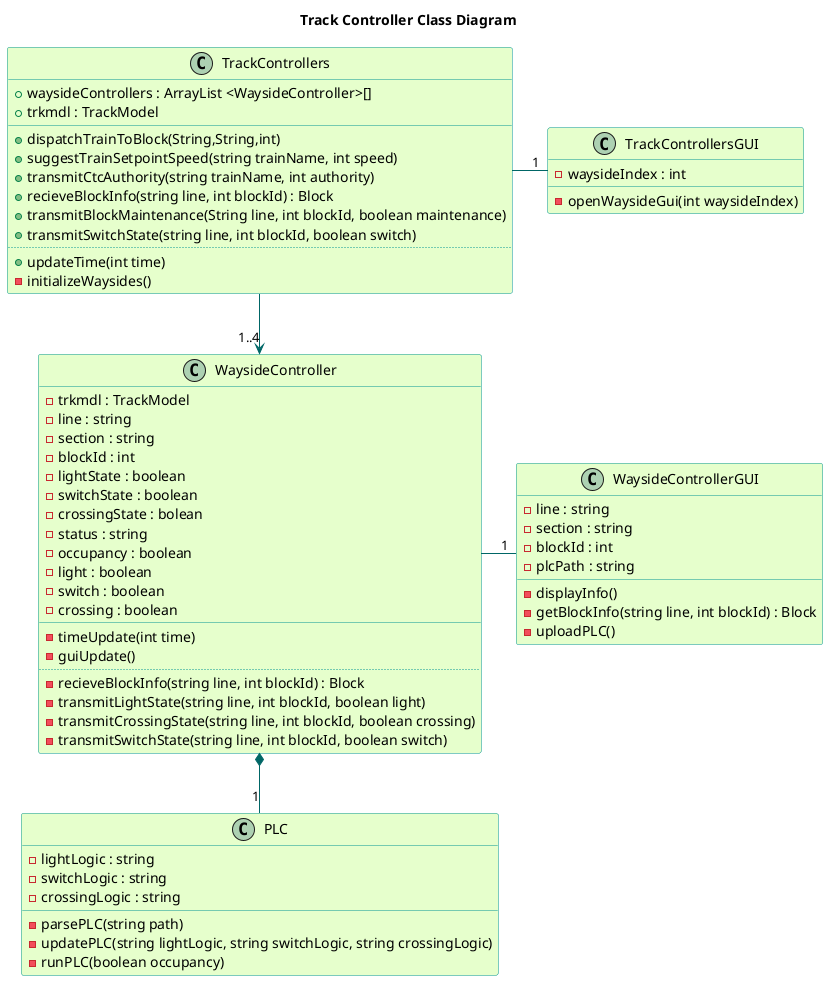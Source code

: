 @startuml
title Track Controller Class Diagram

skinparam classBackgroundColor #e6ffcc
skinparam classBorderColor 	#049595
skinparam packageBorderCOlor  #049595
skinparam arrowColor #006666

class TrackControllers {
	{field} + waysideControllers : ArrayList <WaysideController>[]
	{field} + trkmdl : TrackModel
	__
    {method} + dispatchTrainToBlock(String,String,int)
	{method} + suggestTrainSetpointSpeed(string trainName, int speed)
	{method} + transmitCtcAuthority(string trainName, int authority)
	{method} + recieveBlockInfo(string line, int blockId) : Block
    {method} + transmitBlockMaintenance(String line, int blockId, boolean maintenance)
	{method} + transmitSwitchState(string line, int blockId, boolean switch)
	..
	{method} + updateTime(int time)
	{method} - initializeWaysides() 
}

class TrackControllersGUI {
	{field} - waysideIndex : int
	__
	{method} - openWaysideGui(int waysideIndex)
}

class WaysideController {
	{field} - trkmdl : TrackModel
	{field} - line : string
	{field} - section : string
	{field} - blockId : int
	{field} - lightState : boolean
	{field} - switchState : boolean
	{field} - crossingState : bolean
	{field} - status : string
	{field} - occupancy : boolean
	{field} - light : boolean
	{field} - switch : boolean
	{field} - crossing : boolean
	__
	{method} - timeUpdate(int time)
		'calls runPLC(), guiUpdate(), transmit...State()
	{method} - guiUpdate()
		'calls GUI.displayInfo()
	..
	{method} - recieveBlockInfo(string line, int blockId) : Block
	{method} - transmitLightState(string line, int blockId, boolean light)
	{method} - transmitCrossingState(string line, int blockId, boolean crossing)
	{method} - transmitSwitchState(string line, int blockId, boolean switch)
}

class WaysideControllerGUI {
	{field} - line : string
	{field} - section : string
	{field} - blockId : int
	{field} - plcPath : string
	__
	{method} - displayInfo()
		'updates all values on gui
	{method} - getBlockInfo(string line, int blockId) : Block
		'calls waysideController.recieveBlockInfo(), displayInfo()
	{method} - uploadPLC()
		'calls PLC.parsePLC(string path) 
}

class PLC {
	{field} - lightLogic : string 
	{field} - switchLogic : string
	{field} - crossingLogic : string
	__
	{method} - parsePLC(string path)
		'parses and calls updatePLC
	{method} - updatePLC(string lightLogic, string switchLogic, string crossingLogic)
	{method} - runPLC(boolean occupancy)
		'returns lightStatus, switchStatus, crossingStatus
}

TrackControllers -down-> "1..4" WaysideController
TrackControllers -right- "1" TrackControllersGUI
WaysideController -right- "1" WaysideControllerGUI
WaysideController *-down- "1" PLC

@enduml